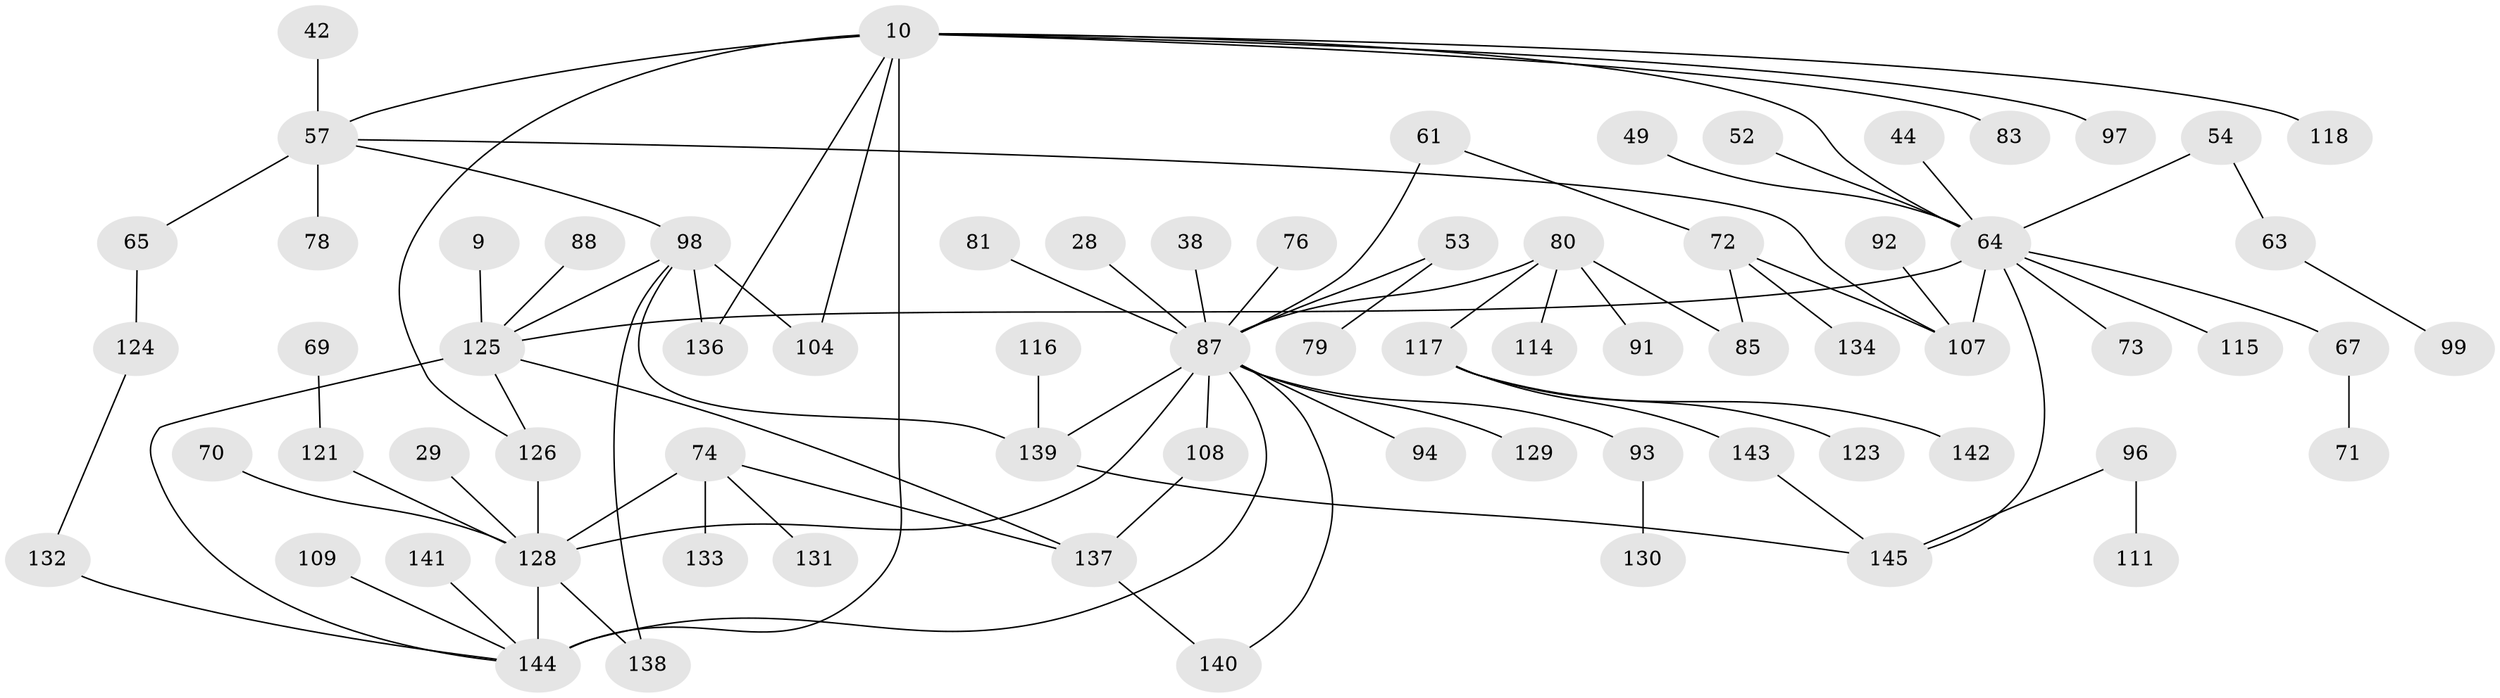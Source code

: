 // original degree distribution, {3: 0.19310344827586207, 1: 0.36551724137931035, 7: 0.006896551724137931, 6: 0.020689655172413793, 4: 0.09655172413793103, 5: 0.04827586206896552, 9: 0.006896551724137931, 8: 0.013793103448275862, 2: 0.2482758620689655}
// Generated by graph-tools (version 1.1) at 2025/42/03/09/25 04:42:16]
// undirected, 72 vertices, 89 edges
graph export_dot {
graph [start="1"]
  node [color=gray90,style=filled];
  9;
  10 [super="+8"];
  28;
  29;
  38;
  42;
  44;
  49;
  52;
  53 [super="+46"];
  54;
  57 [super="+26"];
  61;
  63;
  64 [super="+32+58"];
  65;
  67 [super="+55"];
  69;
  70;
  71;
  72;
  73;
  74 [super="+35+68"];
  76;
  78;
  79;
  80;
  81;
  83;
  85;
  87 [super="+16+22+19+23+37"];
  88;
  91;
  92;
  93;
  94;
  96 [super="+56"];
  97;
  98 [super="+82+45"];
  99;
  104;
  107 [super="+84"];
  108;
  109;
  111;
  114;
  115;
  116;
  117 [super="+86"];
  118;
  121 [super="+33+40"];
  123;
  124;
  125 [super="+3+4"];
  126 [super="+5"];
  128 [super="+18+119"];
  129;
  130;
  131;
  132;
  133;
  134;
  136 [super="+135"];
  137 [super="+95+89"];
  138;
  139 [super="+101"];
  140;
  141;
  142;
  143;
  144 [super="+50+103+106+127+113+120+122"];
  145 [super="+39"];
  9 -- 125;
  10 -- 97;
  10 -- 104;
  10 -- 83;
  10 -- 118;
  10 -- 57 [weight=2];
  10 -- 64 [weight=2];
  10 -- 144 [weight=5];
  10 -- 136;
  10 -- 126;
  28 -- 87;
  29 -- 128;
  38 -- 87;
  42 -- 57;
  44 -- 64;
  49 -- 64;
  52 -- 64;
  53 -- 79;
  53 -- 87;
  54 -- 63;
  54 -- 64;
  57 -- 65;
  57 -- 98;
  57 -- 78;
  57 -- 107;
  61 -- 72;
  61 -- 87;
  63 -- 99;
  64 -- 115;
  64 -- 73;
  64 -- 145;
  64 -- 125 [weight=2];
  64 -- 67;
  64 -- 107;
  65 -- 124;
  67 -- 71;
  69 -- 121;
  70 -- 128;
  72 -- 134;
  72 -- 85;
  72 -- 107;
  74 -- 133;
  74 -- 128 [weight=2];
  74 -- 131;
  74 -- 137;
  76 -- 87;
  80 -- 85;
  80 -- 91;
  80 -- 114;
  80 -- 87;
  80 -- 117;
  81 -- 87;
  87 -- 129;
  87 -- 139;
  87 -- 108;
  87 -- 140;
  87 -- 128 [weight=3];
  87 -- 93;
  87 -- 94;
  87 -- 144;
  88 -- 125;
  92 -- 107;
  93 -- 130;
  96 -- 145;
  96 -- 111;
  98 -- 125 [weight=2];
  98 -- 104;
  98 -- 138;
  98 -- 139;
  98 -- 136;
  108 -- 137;
  109 -- 144;
  116 -- 139;
  117 -- 142;
  117 -- 143;
  117 -- 123;
  121 -- 128;
  124 -- 132;
  125 -- 137;
  125 -- 144 [weight=2];
  125 -- 126;
  126 -- 128;
  128 -- 138;
  128 -- 144 [weight=2];
  132 -- 144;
  137 -- 140;
  139 -- 145;
  141 -- 144;
  143 -- 145;
}
